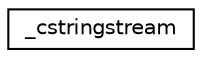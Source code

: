 digraph "Graphical Class Hierarchy"
{
  edge [fontname="Helvetica",fontsize="10",labelfontname="Helvetica",labelfontsize="10"];
  node [fontname="Helvetica",fontsize="10",shape=record];
  rankdir="LR";
  Node0 [label="_cstringstream",height=0.2,width=0.4,color="black", fillcolor="white", style="filled",URL="$struct__cstringstream.html",tooltip="Type of a simple extensible string buffer. "];
}
